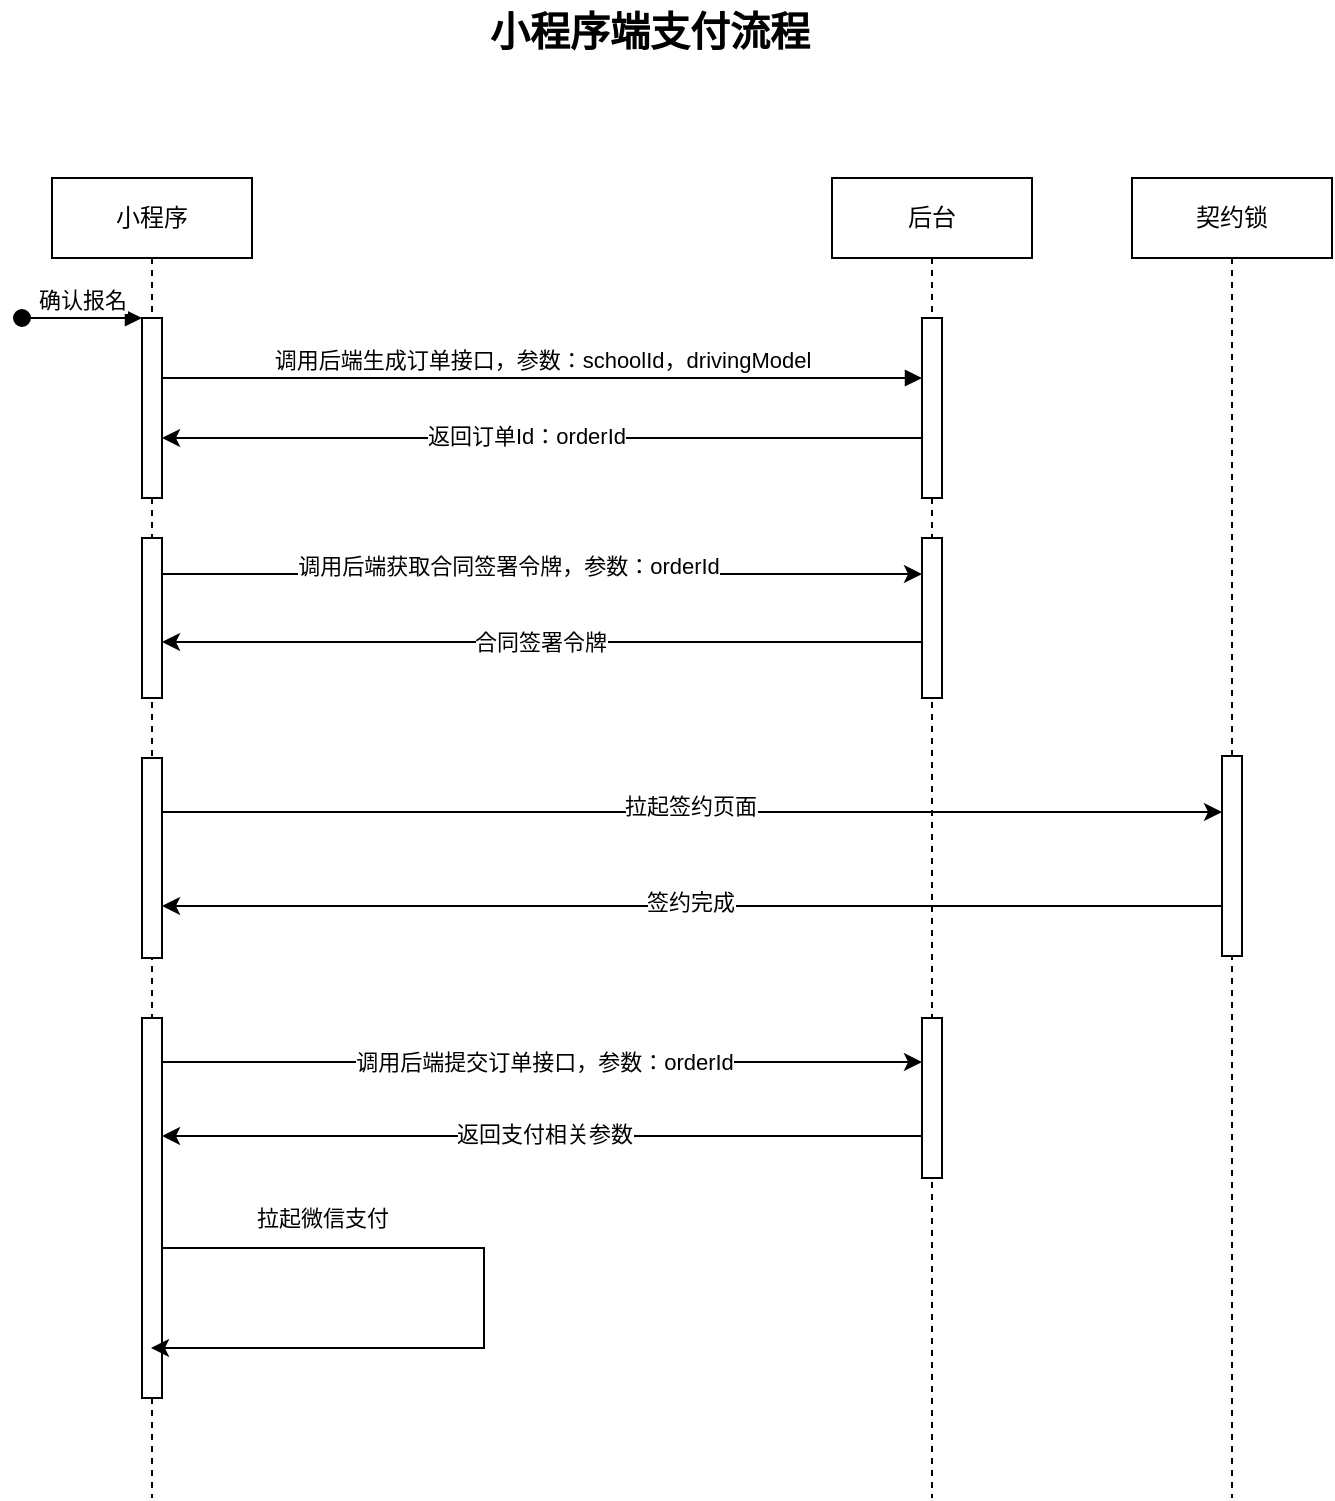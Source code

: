 <mxfile version="22.0.4" type="github">
  <diagram name="Page-1" id="2YBvvXClWsGukQMizWep">
    <mxGraphModel dx="1221" dy="820" grid="1" gridSize="10" guides="1" tooltips="1" connect="1" arrows="1" fold="1" page="1" pageScale="1" pageWidth="850" pageHeight="1100" math="0" shadow="0">
      <root>
        <mxCell id="0" />
        <mxCell id="1" parent="0" />
        <mxCell id="aM9ryv3xv72pqoxQDRHE-1" value="小程序" style="shape=umlLifeline;perimeter=lifelinePerimeter;whiteSpace=wrap;html=1;container=0;dropTarget=0;collapsible=0;recursiveResize=0;outlineConnect=0;portConstraint=eastwest;newEdgeStyle={&quot;edgeStyle&quot;:&quot;elbowEdgeStyle&quot;,&quot;elbow&quot;:&quot;vertical&quot;,&quot;curved&quot;:0,&quot;rounded&quot;:0};" parent="1" vertex="1">
          <mxGeometry x="107" y="139" width="100" height="660" as="geometry" />
        </mxCell>
        <mxCell id="aM9ryv3xv72pqoxQDRHE-2" value="" style="html=1;points=[];perimeter=orthogonalPerimeter;outlineConnect=0;targetShapes=umlLifeline;portConstraint=eastwest;newEdgeStyle={&quot;edgeStyle&quot;:&quot;elbowEdgeStyle&quot;,&quot;elbow&quot;:&quot;vertical&quot;,&quot;curved&quot;:0,&quot;rounded&quot;:0};" parent="aM9ryv3xv72pqoxQDRHE-1" vertex="1">
          <mxGeometry x="45" y="70" width="10" height="90" as="geometry" />
        </mxCell>
        <mxCell id="aM9ryv3xv72pqoxQDRHE-3" value="确认报名" style="html=1;verticalAlign=bottom;startArrow=oval;endArrow=block;startSize=8;edgeStyle=elbowEdgeStyle;elbow=vertical;curved=0;rounded=0;" parent="aM9ryv3xv72pqoxQDRHE-1" target="aM9ryv3xv72pqoxQDRHE-2" edge="1">
          <mxGeometry relative="1" as="geometry">
            <mxPoint x="-15" y="70" as="sourcePoint" />
          </mxGeometry>
        </mxCell>
        <mxCell id="4Rx0A-FjlM9yOQH7fPY3-11" value="" style="html=1;points=[];perimeter=orthogonalPerimeter;outlineConnect=0;targetShapes=umlLifeline;portConstraint=eastwest;newEdgeStyle={&quot;edgeStyle&quot;:&quot;elbowEdgeStyle&quot;,&quot;elbow&quot;:&quot;vertical&quot;,&quot;curved&quot;:0,&quot;rounded&quot;:0};" parent="aM9ryv3xv72pqoxQDRHE-1" vertex="1">
          <mxGeometry x="45" y="290" width="10" height="100" as="geometry" />
        </mxCell>
        <mxCell id="4Rx0A-FjlM9yOQH7fPY3-7" value="" style="html=1;points=[];perimeter=orthogonalPerimeter;outlineConnect=0;targetShapes=umlLifeline;portConstraint=eastwest;newEdgeStyle={&quot;edgeStyle&quot;:&quot;elbowEdgeStyle&quot;,&quot;elbow&quot;:&quot;vertical&quot;,&quot;curved&quot;:0,&quot;rounded&quot;:0};" parent="aM9ryv3xv72pqoxQDRHE-1" vertex="1">
          <mxGeometry x="45" y="180" width="10" height="80" as="geometry" />
        </mxCell>
        <mxCell id="aM9ryv3xv72pqoxQDRHE-5" value="后台" style="shape=umlLifeline;perimeter=lifelinePerimeter;whiteSpace=wrap;html=1;container=0;dropTarget=0;collapsible=0;recursiveResize=0;outlineConnect=0;portConstraint=eastwest;newEdgeStyle={&quot;edgeStyle&quot;:&quot;elbowEdgeStyle&quot;,&quot;elbow&quot;:&quot;vertical&quot;,&quot;curved&quot;:0,&quot;rounded&quot;:0};" parent="1" vertex="1">
          <mxGeometry x="497" y="139" width="100" height="660" as="geometry" />
        </mxCell>
        <mxCell id="aM9ryv3xv72pqoxQDRHE-6" value="" style="html=1;points=[];perimeter=orthogonalPerimeter;outlineConnect=0;targetShapes=umlLifeline;portConstraint=eastwest;newEdgeStyle={&quot;edgeStyle&quot;:&quot;elbowEdgeStyle&quot;,&quot;elbow&quot;:&quot;vertical&quot;,&quot;curved&quot;:0,&quot;rounded&quot;:0};" parent="aM9ryv3xv72pqoxQDRHE-5" vertex="1">
          <mxGeometry x="45" y="70" width="10" height="90" as="geometry" />
        </mxCell>
        <mxCell id="4Rx0A-FjlM9yOQH7fPY3-16" value="" style="html=1;points=[];perimeter=orthogonalPerimeter;outlineConnect=0;targetShapes=umlLifeline;portConstraint=eastwest;newEdgeStyle={&quot;edgeStyle&quot;:&quot;elbowEdgeStyle&quot;,&quot;elbow&quot;:&quot;vertical&quot;,&quot;curved&quot;:0,&quot;rounded&quot;:0};" parent="aM9ryv3xv72pqoxQDRHE-5" vertex="1">
          <mxGeometry x="45" y="420" width="10" height="80" as="geometry" />
        </mxCell>
        <mxCell id="4Rx0A-FjlM9yOQH7fPY3-8" value="" style="html=1;points=[];perimeter=orthogonalPerimeter;outlineConnect=0;targetShapes=umlLifeline;portConstraint=eastwest;newEdgeStyle={&quot;edgeStyle&quot;:&quot;elbowEdgeStyle&quot;,&quot;elbow&quot;:&quot;vertical&quot;,&quot;curved&quot;:0,&quot;rounded&quot;:0};" parent="aM9ryv3xv72pqoxQDRHE-5" vertex="1">
          <mxGeometry x="45" y="180" width="10" height="80" as="geometry" />
        </mxCell>
        <mxCell id="aM9ryv3xv72pqoxQDRHE-9" value="调用后端生成订单接口，参数：schoolId，drivingModel" style="html=1;verticalAlign=bottom;endArrow=block;edgeStyle=elbowEdgeStyle;elbow=vertical;curved=0;rounded=0;" parent="1" source="aM9ryv3xv72pqoxQDRHE-2" target="aM9ryv3xv72pqoxQDRHE-6" edge="1">
          <mxGeometry relative="1" as="geometry">
            <mxPoint x="82" y="239" as="sourcePoint" />
            <Array as="points">
              <mxPoint x="227" y="239" />
            </Array>
            <mxPoint x="527" y="239" as="targetPoint" />
          </mxGeometry>
        </mxCell>
        <mxCell id="4Rx0A-FjlM9yOQH7fPY3-1" value="" style="endArrow=classic;html=1;rounded=0;" parent="1" target="aM9ryv3xv72pqoxQDRHE-2" edge="1">
          <mxGeometry width="50" height="50" relative="1" as="geometry">
            <mxPoint x="542" y="269" as="sourcePoint" />
            <mxPoint x="187" y="269" as="targetPoint" />
          </mxGeometry>
        </mxCell>
        <mxCell id="4Rx0A-FjlM9yOQH7fPY3-2" value="返回订单Id：orderId" style="edgeLabel;html=1;align=center;verticalAlign=middle;resizable=0;points=[];" parent="4Rx0A-FjlM9yOQH7fPY3-1" vertex="1" connectable="0">
          <mxGeometry x="0.041" y="-1" relative="1" as="geometry">
            <mxPoint as="offset" />
          </mxGeometry>
        </mxCell>
        <mxCell id="4Rx0A-FjlM9yOQH7fPY3-3" value="" style="endArrow=classic;html=1;rounded=0;" parent="1" edge="1">
          <mxGeometry width="50" height="50" relative="1" as="geometry">
            <mxPoint x="162" y="337" as="sourcePoint" />
            <mxPoint x="542" y="337" as="targetPoint" />
          </mxGeometry>
        </mxCell>
        <mxCell id="4Rx0A-FjlM9yOQH7fPY3-4" value="调用后端获取合同签署令牌，参数：orderId" style="edgeLabel;html=1;align=center;verticalAlign=middle;resizable=0;points=[];" parent="4Rx0A-FjlM9yOQH7fPY3-3" vertex="1" connectable="0">
          <mxGeometry x="-0.324" y="4" relative="1" as="geometry">
            <mxPoint x="44" as="offset" />
          </mxGeometry>
        </mxCell>
        <mxCell id="4Rx0A-FjlM9yOQH7fPY3-5" value="契约锁" style="shape=umlLifeline;perimeter=lifelinePerimeter;whiteSpace=wrap;html=1;container=0;dropTarget=0;collapsible=0;recursiveResize=0;outlineConnect=0;portConstraint=eastwest;newEdgeStyle={&quot;edgeStyle&quot;:&quot;elbowEdgeStyle&quot;,&quot;elbow&quot;:&quot;vertical&quot;,&quot;curved&quot;:0,&quot;rounded&quot;:0};" parent="1" vertex="1">
          <mxGeometry x="647" y="139" width="100" height="660" as="geometry" />
        </mxCell>
        <mxCell id="4Rx0A-FjlM9yOQH7fPY3-6" value="" style="html=1;points=[];perimeter=orthogonalPerimeter;outlineConnect=0;targetShapes=umlLifeline;portConstraint=eastwest;newEdgeStyle={&quot;edgeStyle&quot;:&quot;elbowEdgeStyle&quot;,&quot;elbow&quot;:&quot;vertical&quot;,&quot;curved&quot;:0,&quot;rounded&quot;:0};" parent="4Rx0A-FjlM9yOQH7fPY3-5" vertex="1">
          <mxGeometry x="45" y="289" width="10" height="100" as="geometry" />
        </mxCell>
        <mxCell id="4Rx0A-FjlM9yOQH7fPY3-9" value="" style="endArrow=classic;html=1;rounded=0;" parent="1" edge="1">
          <mxGeometry width="50" height="50" relative="1" as="geometry">
            <mxPoint x="542" y="371" as="sourcePoint" />
            <mxPoint x="162" y="371" as="targetPoint" />
          </mxGeometry>
        </mxCell>
        <mxCell id="4Rx0A-FjlM9yOQH7fPY3-10" value="合同签署令牌" style="edgeLabel;html=1;align=center;verticalAlign=middle;resizable=0;points=[];" parent="4Rx0A-FjlM9yOQH7fPY3-9" vertex="1" connectable="0">
          <mxGeometry x="0.004" relative="1" as="geometry">
            <mxPoint as="offset" />
          </mxGeometry>
        </mxCell>
        <mxCell id="4Rx0A-FjlM9yOQH7fPY3-12" value="" style="endArrow=classic;html=1;rounded=0;" parent="1" edge="1">
          <mxGeometry width="50" height="50" relative="1" as="geometry">
            <mxPoint x="162" y="456" as="sourcePoint" />
            <mxPoint x="692" y="456" as="targetPoint" />
          </mxGeometry>
        </mxCell>
        <mxCell id="4Rx0A-FjlM9yOQH7fPY3-13" value="拉起签约页面" style="edgeLabel;html=1;align=center;verticalAlign=middle;resizable=0;points=[];" parent="4Rx0A-FjlM9yOQH7fPY3-12" vertex="1" connectable="0">
          <mxGeometry x="-0.172" y="3" relative="1" as="geometry">
            <mxPoint x="44" as="offset" />
          </mxGeometry>
        </mxCell>
        <mxCell id="4Rx0A-FjlM9yOQH7fPY3-14" value="" style="endArrow=classic;html=1;rounded=0;" parent="1" edge="1">
          <mxGeometry width="50" height="50" relative="1" as="geometry">
            <mxPoint x="692" y="503" as="sourcePoint" />
            <mxPoint x="162" y="503" as="targetPoint" />
          </mxGeometry>
        </mxCell>
        <mxCell id="4Rx0A-FjlM9yOQH7fPY3-15" value="签约完成" style="edgeLabel;html=1;align=center;verticalAlign=middle;resizable=0;points=[];" parent="4Rx0A-FjlM9yOQH7fPY3-14" vertex="1" connectable="0">
          <mxGeometry x="0.006" y="-2" relative="1" as="geometry">
            <mxPoint as="offset" />
          </mxGeometry>
        </mxCell>
        <mxCell id="4Rx0A-FjlM9yOQH7fPY3-17" value="" style="html=1;points=[];perimeter=orthogonalPerimeter;outlineConnect=0;targetShapes=umlLifeline;portConstraint=eastwest;newEdgeStyle={&quot;edgeStyle&quot;:&quot;elbowEdgeStyle&quot;,&quot;elbow&quot;:&quot;vertical&quot;,&quot;curved&quot;:0,&quot;rounded&quot;:0};" parent="1" vertex="1">
          <mxGeometry x="152" y="559" width="10" height="190" as="geometry" />
        </mxCell>
        <mxCell id="4Rx0A-FjlM9yOQH7fPY3-18" value="" style="endArrow=classic;html=1;rounded=0;" parent="1" edge="1">
          <mxGeometry width="50" height="50" relative="1" as="geometry">
            <mxPoint x="162" y="581" as="sourcePoint" />
            <mxPoint x="542" y="581" as="targetPoint" />
          </mxGeometry>
        </mxCell>
        <mxCell id="4Rx0A-FjlM9yOQH7fPY3-19" value="调用后端提交订单接口，参数：orderId" style="edgeLabel;html=1;align=center;verticalAlign=middle;resizable=0;points=[];" parent="4Rx0A-FjlM9yOQH7fPY3-18" vertex="1" connectable="0">
          <mxGeometry x="0.002" relative="1" as="geometry">
            <mxPoint as="offset" />
          </mxGeometry>
        </mxCell>
        <mxCell id="4Rx0A-FjlM9yOQH7fPY3-20" value="" style="endArrow=classic;html=1;rounded=0;" parent="1" edge="1">
          <mxGeometry width="50" height="50" relative="1" as="geometry">
            <mxPoint x="542" y="618" as="sourcePoint" />
            <mxPoint x="162" y="618" as="targetPoint" />
          </mxGeometry>
        </mxCell>
        <mxCell id="4Rx0A-FjlM9yOQH7fPY3-21" value="返回支付相关参数" style="edgeLabel;html=1;align=center;verticalAlign=middle;resizable=0;points=[];" parent="4Rx0A-FjlM9yOQH7fPY3-20" vertex="1" connectable="0">
          <mxGeometry x="-0.002" y="-1" relative="1" as="geometry">
            <mxPoint as="offset" />
          </mxGeometry>
        </mxCell>
        <mxCell id="4Rx0A-FjlM9yOQH7fPY3-22" value="" style="endArrow=classic;html=1;rounded=0;exitX=1;exitY=0.579;exitDx=0;exitDy=0;exitPerimeter=0;" parent="1" edge="1">
          <mxGeometry width="50" height="50" relative="1" as="geometry">
            <mxPoint x="162" y="674.01" as="sourcePoint" />
            <mxPoint x="156.5" y="724" as="targetPoint" />
            <Array as="points">
              <mxPoint x="323" y="674" />
              <mxPoint x="323" y="724" />
            </Array>
          </mxGeometry>
        </mxCell>
        <mxCell id="4Rx0A-FjlM9yOQH7fPY3-23" value="拉起微信支付" style="edgeLabel;html=1;align=center;verticalAlign=middle;resizable=0;points=[];" parent="4Rx0A-FjlM9yOQH7fPY3-22" vertex="1" connectable="0">
          <mxGeometry x="-0.578" relative="1" as="geometry">
            <mxPoint y="-15" as="offset" />
          </mxGeometry>
        </mxCell>
        <mxCell id="VMA0Fe2SGRD9lfaSSXL9-1" value="小程序端支付流程" style="text;html=1;strokeColor=none;fillColor=none;align=center;verticalAlign=middle;whiteSpace=wrap;rounded=0;fontStyle=1;fontSize=20;" vertex="1" parent="1">
          <mxGeometry x="321" y="50" width="170" height="30" as="geometry" />
        </mxCell>
      </root>
    </mxGraphModel>
  </diagram>
</mxfile>
